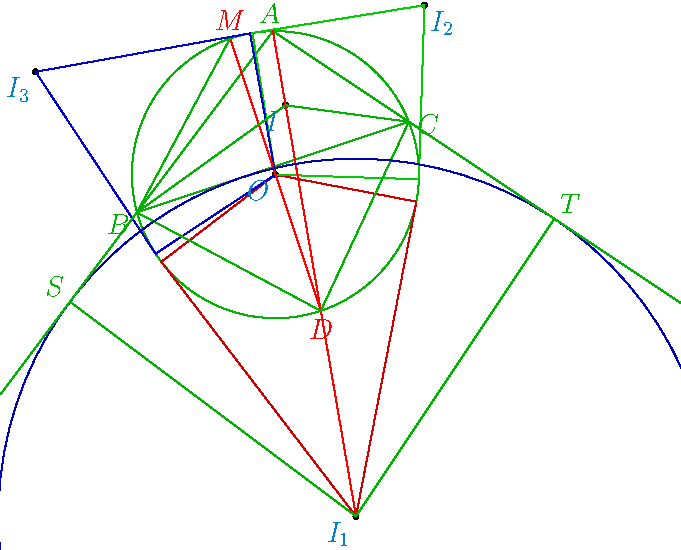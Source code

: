 settings.outformat = "png";
defaultpen(fontsize(14pt));
import geometry;

unitsize(4cm);
size(12cm);

pair a = (0, 2);
pair b = (-1.5, 0);
pair c = (1.5, 1);
triangle t = triangle(a,b,c);
show(t, La="", Lb="", Lc="", 0.7*green);
pair i1 = excenter(opposite(t.VA));
dot(i1);
label("$I_1$", i1, align=SW, 0.5*green+0.8*blue);
pair i2 = excenter(opposite(t.VB));
dot(i2);
label("$I_2$", i2, align=SE, 0.5*green+0.8*blue);
pair i3 = excenter(opposite(t.VC));
dot(i3);
label("$I_3$", i3, align=SW, 0.5*green+0.8*blue);
circle c1 = circle(t);
pair o = circumcenter(t);
dot(o);
pair i = incenter(t);
dot(i);
label("$I$", i, align=SW, 0.5*green+0.8*blue);
label("$O$", o, align=SW, 0.5*green+0.8*blue);
draw(c1, 0.7*green);
line t1[] = tangents(c1, i1);
pair p1[] = intersectionpoints(c1, t1[0]);
draw(i1 -- p1[0], 0.8*red);
draw(o -- p1[0], 0.8*red);
pair p1[] = intersectionpoints(c1, t1[1]);
draw(i1 -- p1[0], 0.8*red);
draw(o -- p1[0], 0.8*red);
line t1[] = tangents(c1, i2);
pair p1[] = intersectionpoints(c1, t1[0]);
draw(i2 -- p1[0], 0.8*green);
draw(o -- p1[0], 0.8*green);
pair p1[] = intersectionpoints(c1, t1[1]);
draw(i2 -- p1[0], 0.8*green);
draw(o -- p1[0], 0.8*green);
line t1[] = tangents(c1, i3);
pair p1[] = intersectionpoints(c1, t1[0]);
draw(i3 -- p1[0], 0.8*blue);
draw(o -- p1[0], 0.8*blue);
pair p1[] = intersectionpoints(c1, t1[1]);
draw(i3 -- p1[0], 0.8*blue);
draw(o -- p1[0], 0.8*blue);
draw(a -- i1, red);
line pbc = perpendicular(midpoint(line(t.VB, t.VC)), line(t.VB, t.VC));
pair ic[] = intersectionpoints(c1, pbc);
draw(ic[0] -- ic[1], red);
label("$D$", ic[0], align=S, red);
label("$M$", ic[1], align=N, red);
draw(b -- ic[0], 0.7*green);
draw(c -- ic[0], 0.7*green);
draw(b -- ic[1], 0.7*green);
draw(i -- b, 0.7*green);
draw(i -- c, 0.7*green);
clipdraw(excircle(t.BC), 0.7*blue);
point p = relpoint(line(a, b), 2);
point s[] = intersectionpoints(excircle(t.BC), line(a,b));
label("$S$", s[0], align=NW, 0.7*green);
draw(b -- p, 0.7*green);
draw(i1 -- s[0], 0.7*green);
point p = relpoint(line(a, c), 3);
point t[] = intersectionpoints(excircle(t.BC), line(a,c));
label("$T$", t[0], align=NE, 0.7*green);
draw(c -- p, 0.7*green);
draw(i1 -- t[0], 0.7*green);

